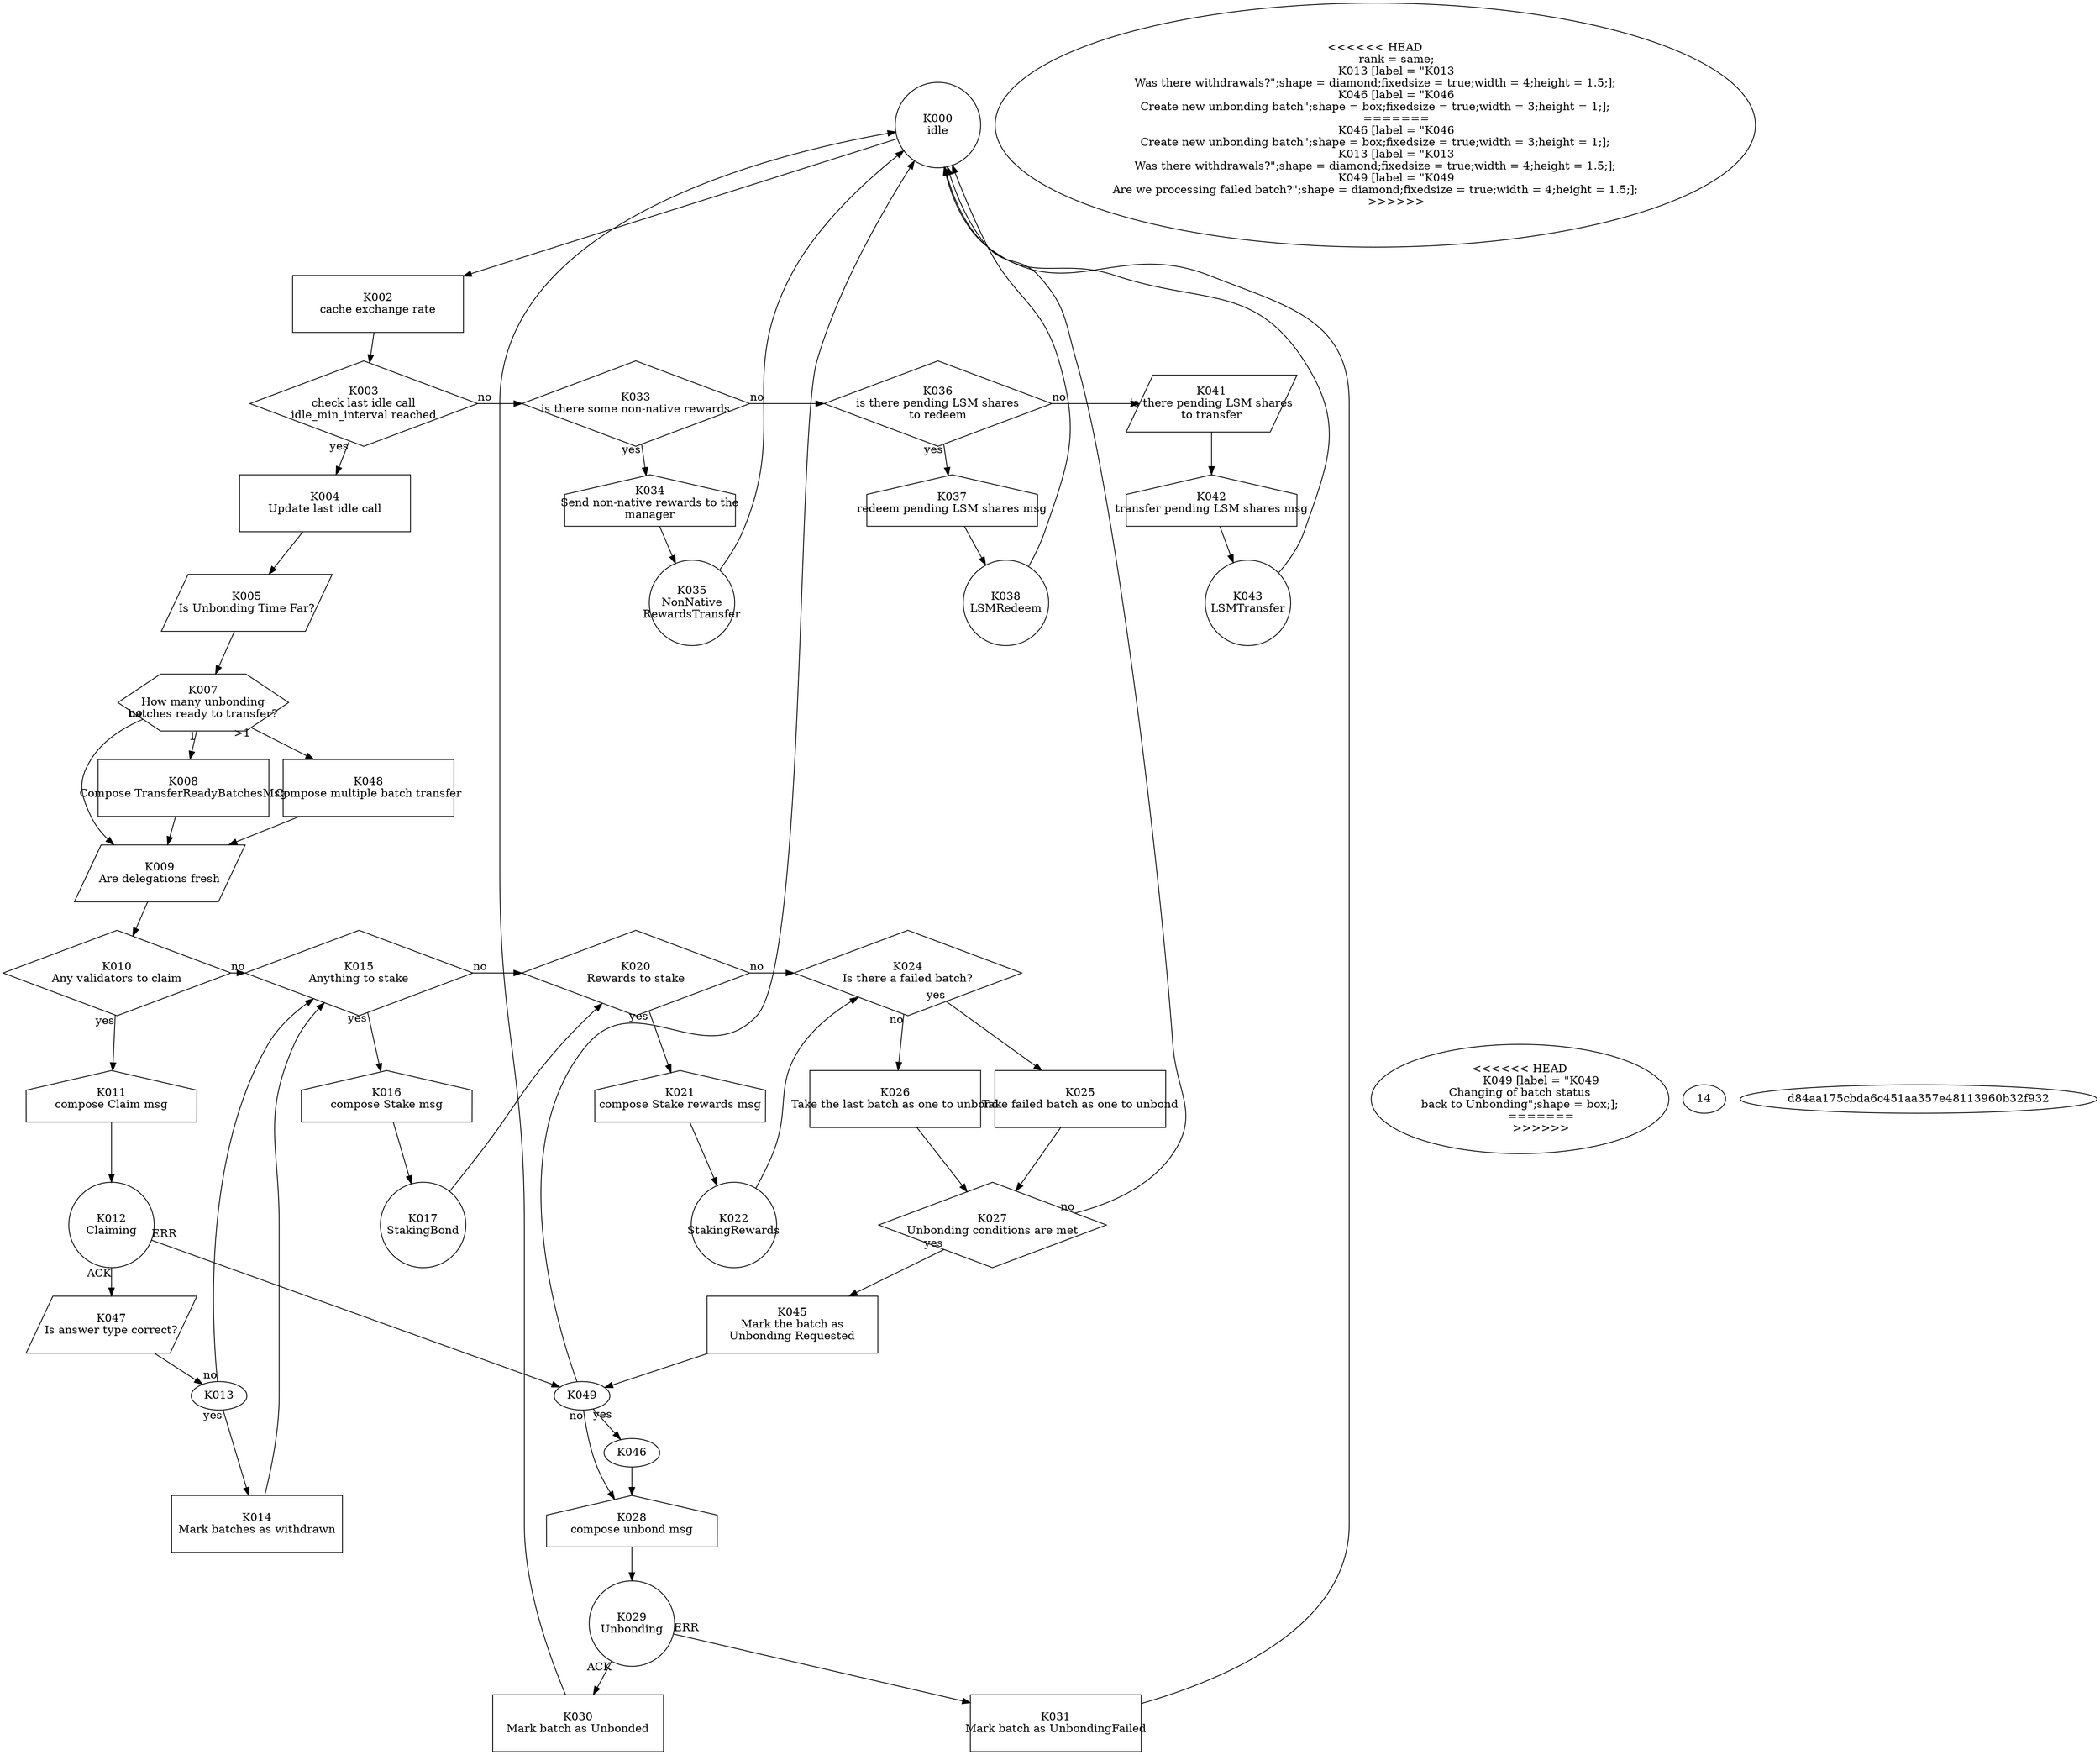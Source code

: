 digraph G {
    layout = dot;
    rankdir = TB;
    
    subgraph {
        rank = same;
        K000 [label = "K000\nidle";shape = circle;fixedsize = true;width = 1.5;height = 1.5;];
    }
    
    subgraph {
        rank = same;
        K002 [label = "K002\ncache exchange rate";shape = box;fixedsize = true;width = 3;height = 1;];
    }
    
    subgraph {
        rank = same;
        K003 [label = "K003\ncheck last idle call\nidle_min_interval reached";shape = diamond;fixedsize = true;width = 4;height = 1.5;];
        K033 [label = "K033\nis there some non-native rewards";shape = diamond;fixedsize = true;width = 4;height = 1.5;];
        K036 [label = "K036\nis there pending LSM shares\nto redeem";shape = diamond;fixedsize = true;width = 4;height = 1.5;];
        K041 [label = "K041\nis there pending LSM shares\nto transfer";shape = polygon;sides = 4;skew = .4;fixedsize = true;width = 3;height = 1;];
    }
    
    subgraph {
        rank = same;
        K004 [label = "K004\nUpdate last idle call";shape = box;fixedsize = true;width = 3;height = 1;];
        K034 [label = "K034\nSend non-native rewards to the\nmanager";shape = house;fixedsize = true;width = 3;height = 1;];
        K037 [label = "K037\nredeem pending LSM shares msg";shape = house;fixedsize = true;width = 3;height = 1;];
        K042 [label = "K042\ntransfer pending LSM shares msg";shape = house;fixedsize = true;width = 3;height = 1;];
    }
    
    subgraph {
        rank = same;
        K005 [label = "K005\nIs Unbonding Time Far?";shape = polygon;sides = 4;skew = .4;fixedsize = true;width = 3;height = 1;];
        K035 [label = "K035\nNonNative\nRewardsTransfer";shape = circle;fixedsize = true;width = 1.5;height = 1.5;];
        K038 [label = "K038\nLSMRedeem";shape = circle;fixedsize = true;width = 1.5;height = 1.5;];
        K043 [label = "K043\nLSMTransfer";shape = circle;fixedsize = true;width = 1.5;height = 1.5;];
    }
    
    subgraph {
        rank = same;
        K007 [label = "K007\nHow many unbonding\nbatches ready to transfer?";shape = hexagon;fixedsize = true;width = 3;height = 1;];
    }
    
    subgraph {
        rank = same;
        K008 [label = "K008\nCompose TransferReadyBatchesMsg";shape = box;fixedsize = true;width = 3;height = 1;];
        K048 [label = "K048\nCompose multiple batch transfer";shape = box;fixedsize = true;width = 3;height = 1;];
    }
    
    subgraph {
        rank = same;
        K009 [label = "K009\nAre delegations fresh";shape = polygon;sides = 4;skew = .4;fixedsize = true;width = 3;height = 1;];
    }
    
    subgraph {
        rank = same;
        K010 [label = "K010\nAny validators to claim";shape = diamond;fixedsize = true;width = 4;height = 1.5;];
        K015 [label = "K015\nAnything to stake";shape = diamond;fixedsize = true;width = 4;height = 1.5;];
        K020 [label = "K020\nRewards to stake";shape = diamond;fixedsize = true;width = 4;height = 1.5;];
        K024 [label = "K024\nIs there a failed batch?";shape = diamond;fixedsize = true;width = 4;height = 1.5;];
    }
    
    subgraph {
        rank = same;
        K011 [label = "K011\ncompose Claim msg";shape = house;fixedsize = true;width = 3;height = 1;];
        K016 [label = "K016\ncompose Stake msg";shape = house;fixedsize = true;width = 3;height = 1;];
        K021 [label = "K021\ncompose Stake rewards msg";shape = house;fixedsize = true;width = 3;height = 1;];
        K025 [label = "K025\nTake failed batch as one to unbond";shape = box;fixedsize = true;width = 3;height = 1;];
        K026 [label = "K026\nTake the last batch as one to unbond";shape = box;fixedsize = true;width = 3;height = 1;];
        <<<<<<< HEAD
            K049 [label = "K049\nChanging of batch status\nback to Unbonding";shape = box;];
            =======
            >>>>>>>;
        14d84aa175cbda6c451aa357e48113960b32f932;
    }
    
    subgraph {
        rank = same;
        K012 [label = "K012\nClaiming";shape = circle;fixedsize = true;width = 1.5;height = 1.5;];
        K017 [label = "K017\nStakingBond";shape = circle;fixedsize = true;width = 1.5;height = 1.5;];
        K022 [label = "K022\nStakingRewards";shape = circle;fixedsize = true;width = 1.5;height = 1.5;];
        K027 [label = "K027\nUnbonding conditions are met";shape = diamond;fixedsize = true;width = 4;height = 1.5;];
    }
    
    subgraph {
        rank = same;
        K047 [label = "K047\nIs answer type correct?";shape = polygon;sides = 4;skew = .4;fixedsize = true;width = 3;height = 1;];
        K045 [label = "K045\nMark the batch as\nUnbonding Requested";shape = box;fixedsize = true;width = 3;height = 1;];
    }
    
    subgraph {
        <<<<<<< HEAD
            rank = same;
            K013 [label = "K013\nWas there withdrawals?";shape = diamond;fixedsize = true;width = 4;height = 1.5;];
            K046 [label = "K046\nCreate new unbonding batch";shape = box;fixedsize = true;width = 3;height = 1;];
            =======
            K046 [label = "K046\nCreate new unbonding batch";shape = box;fixedsize = true;width = 3;height = 1;];
            K013 [label = "K013\nWas there withdrawals?";shape = diamond;fixedsize = true;width = 4;height = 1.5;];
            K049 [label = "K049\nAre we processing failed batch?";shape = diamond;fixedsize = true;width = 4;height = 1.5;];
            >>>>>>>;
        14d84aa175cbda6c451aa357e48113960b32f932;
    }
    
    subgraph {
        rank = same;
        K014 [label = "K014\nMark batches as withdrawn";shape = box;fixedsize = true;width = 3;height = 1;];
        K028 [label = "K028\ncompose unbond msg";shape = house;fixedsize = true;width = 3;height = 1;];
    }
    
    subgraph {
        rank = same;
        K029 [label = "K029\nUnbonding";shape = circle;fixedsize = true;width = 1.5;height = 1.5;];
    }
    
    subgraph {
        rank = same;
        
        K030 [label = "K030\nMark batch as Unbonded";shape = box;fixedsize = true;width = 3;height = 1;];
        K031 [label = "K031\nMark batch as UnbondingFailed";shape = box;fixedsize = true;width = 3;height = 1;];
    }
    
    K000 -> K002;
    K002 -> K003;
    K003 -> K033 [taillabel = "no";];
    
    K033 -> K034 [taillabel = "yes";];
    K034 -> K035;
    K033 -> K036 [taillabel = "no";];
    K036 -> K037 [taillabel = "yes";];
    K037 -> K038;
    K036 -> K041 [taillabel = "no";];
    K041 -> K042;
    K042 -> K043;
    
    K003 -> K004 [taillabel = "yes";];
    K004 -> K005;
    K005 -> K007;
    
    K007 -> K008 [taillabel = "1";];
    K007 -> K048 [taillabel = ">1";];
    K007 -> K009 [taillabel = "no";];
    
    K008 -> K009;
    K048 -> K009;
    
    K009 -> K010;
    K010 -> K015 [taillabel = "no";];
    
    K015 -> K016 [taillabel = "yes";];
    K016 -> K017;
    
    K015 -> K020 [taillabel = "no";];
    K020 -> K021 [taillabel = "yes";];
    K021 -> K022;
    
    K020 -> K024 [taillabel = "no";];
    K024 -> K025 [taillabel = "yes";];
    K028 -> K029;
    
    K024 -> K026 [taillabel = "no";];
    K010 -> K011 [taillabel = "yes";];
    K011 -> K012;
    
    K038 -> K000;
    K043 -> K000;
    K035 -> K000;
    
    K013 -> K014 [taillabel = "yes";];
    K013 -> K015 [taillabel = "no";];
    
    K012 -> K047 [taillabel = "ACK";];
    K012 -> K049 [taillabel = "ERR";];
    K049 -> K000;
    K047 -> K013;
    K014 -> K015;
    
    K017 -> K020;
    K022 -> K024;
    
    K029 -> K030 [taillabel = "ACK";];
    K029 -> K031 [taillabel = "ERR";];
    
    K030 -> K000;
    K031 -> K000;
    K025 -> K027;
    K026 -> K027;
    
    K027 -> K045 [taillabel = "yes";];
    K027 -> K000 [taillabel = "no";];
    K045 -> K049;
    K049 -> K046 [taillabel = "yes";];
    K049 -> K028 [taillabel = "no";];
    K046 -> K028;
}